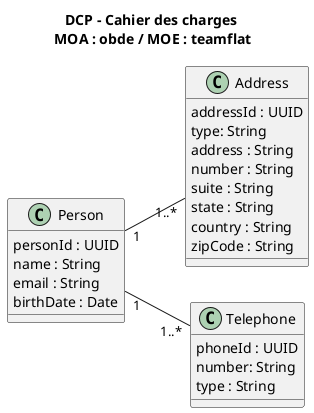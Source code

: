 @startuml
title DCP - Cahier des charges\n MOA : <b>obde</b> / MOE : <b>teamflat</b>
left to right direction
skinparam shadowing false

class "Person" as Person {
    personId : UUID
    name : String
    email : String
    birthDate : Date
}

class "Address" as Address {
    addressId : UUID
    type: String
    address : String
    number : String
    suite : String
    state : String
    country : String
    zipCode : String
}

class "Telephone" as Telephone {
    phoneId : UUID
    number: String
    type : String
}

Person "1" -- "1..*" Address
Person "1" -- "1..*" Telephone


@enduml
